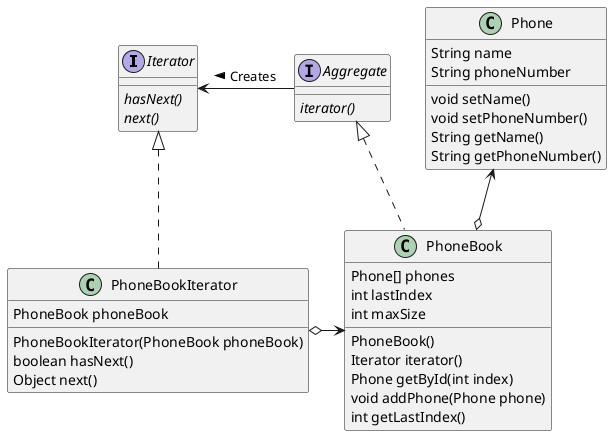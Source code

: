 @startuml
interface Iterator {
	{abstract} hasNext()
	{abstract} next()
}

interface Aggregate {
	{abstract} iterator()
}

class PhoneBookIterator {
	PhoneBook phoneBook
	PhoneBookIterator(PhoneBook phoneBook)
	boolean hasNext()
	Object next()
}

class PhoneBook {
	Phone[] phones
	int lastIndex
	int maxSize
	PhoneBook()
	Iterator iterator()
	Phone getById(int index)
	void addPhone(Phone phone)
	int getLastIndex()
}

class Phone {
	String name
	String phoneNumber

	void setName()
	void setPhoneNumber()
	String getName()
	String getPhoneNumber()
}

Aggregate <|.down. PhoneBook
Iterator <|.down. PhoneBookIterator
Iterator <-right- Aggregate : Creates <
PhoneBook <-left-o PhoneBookIterator
Phone <-down-o PhoneBook

@enduml